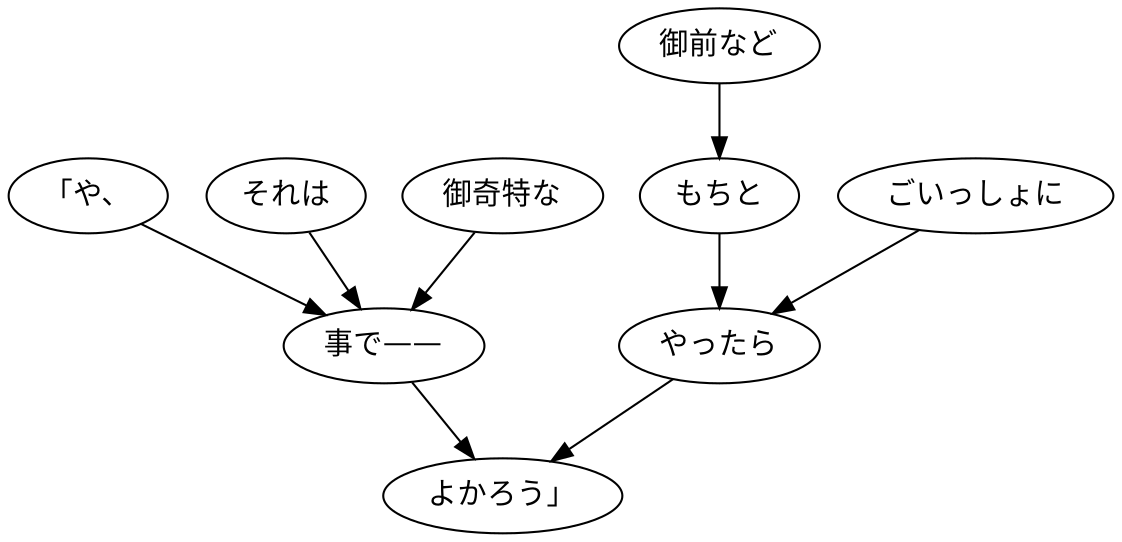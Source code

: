 digraph graph6005 {
	node0 [label="「や、"];
	node1 [label="それは"];
	node2 [label="御奇特な"];
	node3 [label="事で——"];
	node4 [label="御前など"];
	node5 [label="もちと"];
	node6 [label="ごいっしょに"];
	node7 [label="やったら"];
	node8 [label="よかろう」"];
	node0 -> node3;
	node1 -> node3;
	node2 -> node3;
	node3 -> node8;
	node4 -> node5;
	node5 -> node7;
	node6 -> node7;
	node7 -> node8;
}
